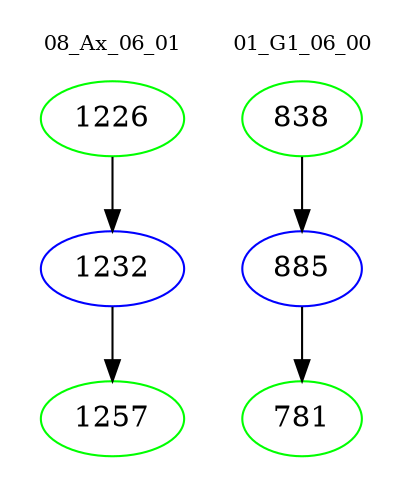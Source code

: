 digraph{
subgraph cluster_0 {
color = white
label = "08_Ax_06_01";
fontsize=10;
T0_1226 [label="1226", color="green"]
T0_1226 -> T0_1232 [color="black"]
T0_1232 [label="1232", color="blue"]
T0_1232 -> T0_1257 [color="black"]
T0_1257 [label="1257", color="green"]
}
subgraph cluster_1 {
color = white
label = "01_G1_06_00";
fontsize=10;
T1_838 [label="838", color="green"]
T1_838 -> T1_885 [color="black"]
T1_885 [label="885", color="blue"]
T1_885 -> T1_781 [color="black"]
T1_781 [label="781", color="green"]
}
}
